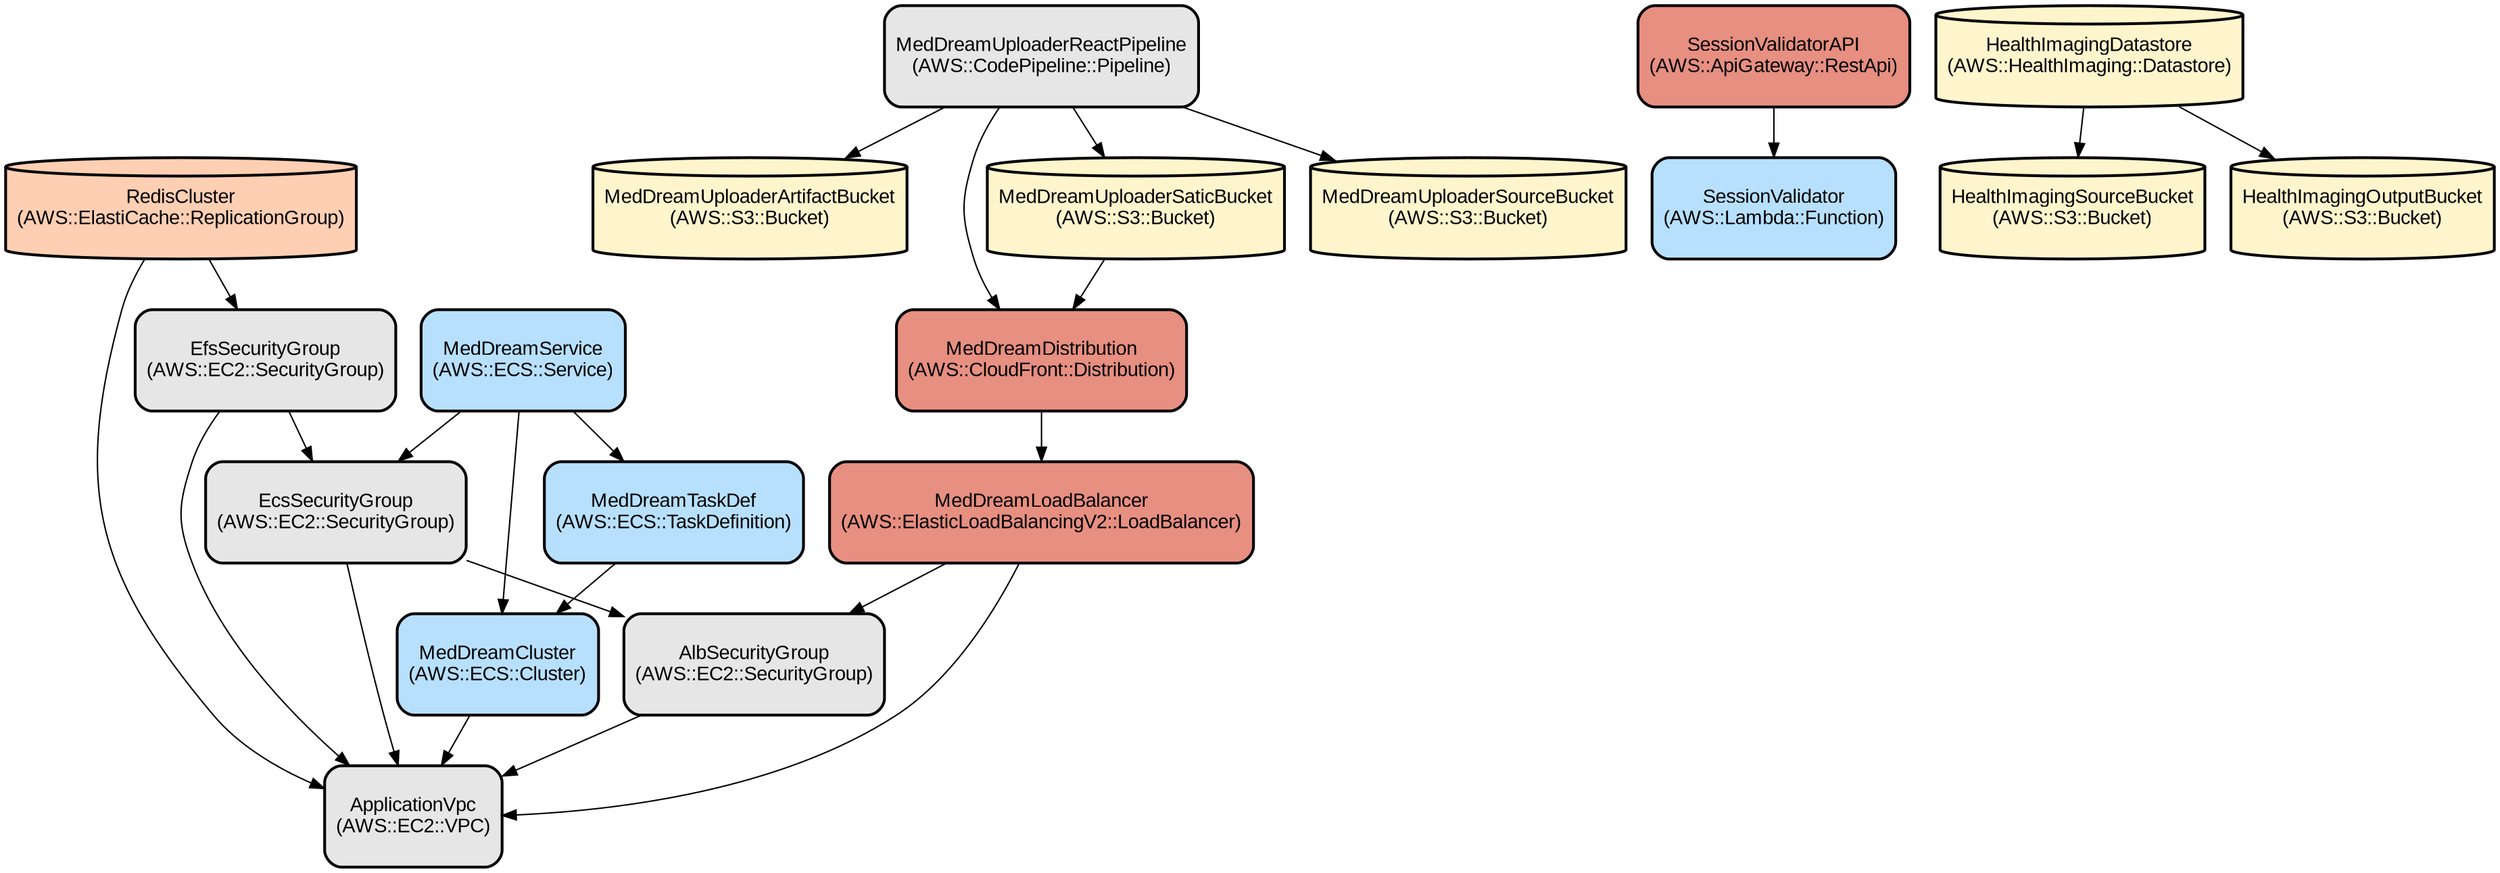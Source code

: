 digraph INFRA {
  node [ color = "black", fillcolor = "#E6E6E6", height =1, style = "filled,bold,rounded", fontname = "Arial" ];
  "ApplicationVpc" [ label = "ApplicationVpc
(AWS::EC2::VPC)", shape =rectangle ];
  "AlbSecurityGroup" [ label = "AlbSecurityGroup
(AWS::EC2::SecurityGroup)", shape =rectangle ];
  "EcsSecurityGroup" [ label = "EcsSecurityGroup
(AWS::EC2::SecurityGroup)", shape =rectangle ];
  "EfsSecurityGroup" [ label = "EfsSecurityGroup
(AWS::EC2::SecurityGroup)", shape =rectangle ];
  "MedDreamCluster" [ label = "MedDreamCluster
(AWS::ECS::Cluster)", shape =rectangle, fillcolor = "#B7E0FF" ];
  "MedDreamTaskDef" [ label = "MedDreamTaskDef
(AWS::ECS::TaskDefinition)", shape =rectangle, fillcolor = "#B7E0FF" ];
  "MedDreamService" [ label = "MedDreamService
(AWS::ECS::Service)", shape =rectangle, fillcolor = "#B7E0FF" ];
  "MedDreamLoadBalancer" [ label = "MedDreamLoadBalancer
(AWS::ElasticLoadBalancingV2::LoadBalancer)", shape =rectangle, fillcolor = "#E78F81" ];
  "MedDreamDistribution" [ label = "MedDreamDistribution
(AWS::CloudFront::Distribution)", shape =rectangle, fillcolor = "#E78F81" ];
  "MedDreamUploaderSaticBucket" [ label = "MedDreamUploaderSaticBucket
(AWS::S3::Bucket)", shape =cylinder, fillcolor = "#FFF5CD" ];
  "SessionValidator" [ label = "SessionValidator
(AWS::Lambda::Function)", shape =rectangle, fillcolor = "#B7E0FF" ];
  "SessionValidatorAPI" [ label = "SessionValidatorAPI
(AWS::ApiGateway::RestApi)", shape =rectangle, fillcolor = "#E78F81" ];
  "HealthImagingSourceBucket" [ label = "HealthImagingSourceBucket
(AWS::S3::Bucket)", shape =cylinder, fillcolor = "#FFF5CD" ];
  "HealthImagingOutputBucket" [ label = "HealthImagingOutputBucket
(AWS::S3::Bucket)", shape =cylinder, fillcolor = "#FFF5CD" ];
  "HealthImagingDatastore" [ label = "HealthImagingDatastore
(AWS::HealthImaging::Datastore)", shape =cylinder, fillcolor = "#FFF5CD" ];
  "RedisCluster" [ label = "RedisCluster
(AWS::ElastiCache::ReplicationGroup)", shape =cylinder, fillcolor = "#FFCFB3" ];
  "MedDreamUploaderSourceBucket" [ label = "MedDreamUploaderSourceBucket
(AWS::S3::Bucket)", shape =cylinder, fillcolor = "#FFF5CD" ];
  "MedDreamUploaderArtifactBucket" [ label = "MedDreamUploaderArtifactBucket
(AWS::S3::Bucket)", shape =cylinder, fillcolor = "#FFF5CD" ];
  "MedDreamUploaderReactPipeline" [ label = "MedDreamUploaderReactPipeline
(AWS::CodePipeline::Pipeline)", shape =rectangle ];
  "AlbSecurityGroup" -> "ApplicationVpc";
  "EcsSecurityGroup" -> "ApplicationVpc";
  "EcsSecurityGroup" -> "AlbSecurityGroup";
  "EfsSecurityGroup" -> "ApplicationVpc";
  "EfsSecurityGroup" -> "EcsSecurityGroup";
  "MedDreamCluster" -> "ApplicationVpc";
  "MedDreamTaskDef" -> "MedDreamCluster";
  "MedDreamService" -> "MedDreamCluster";
  "MedDreamService" -> "MedDreamTaskDef";
  "MedDreamService" -> "EcsSecurityGroup";
  "MedDreamLoadBalancer" -> "ApplicationVpc";
  "MedDreamLoadBalancer" -> "AlbSecurityGroup";
  "MedDreamDistribution" -> "MedDreamLoadBalancer";
  "MedDreamUploaderSaticBucket" -> "MedDreamDistribution";
  "SessionValidatorAPI" -> "SessionValidator";
  "HealthImagingDatastore" -> "HealthImagingSourceBucket";
  "HealthImagingDatastore" -> "HealthImagingOutputBucket";
  "RedisCluster" -> "ApplicationVpc";
  "RedisCluster" -> "EfsSecurityGroup";
  "MedDreamUploaderReactPipeline" -> "MedDreamUploaderSourceBucket";
  "MedDreamUploaderReactPipeline" -> "MedDreamUploaderArtifactBucket";
  "MedDreamUploaderReactPipeline" -> "MedDreamUploaderSaticBucket";
  "MedDreamUploaderReactPipeline" -> "MedDreamDistribution";
}
